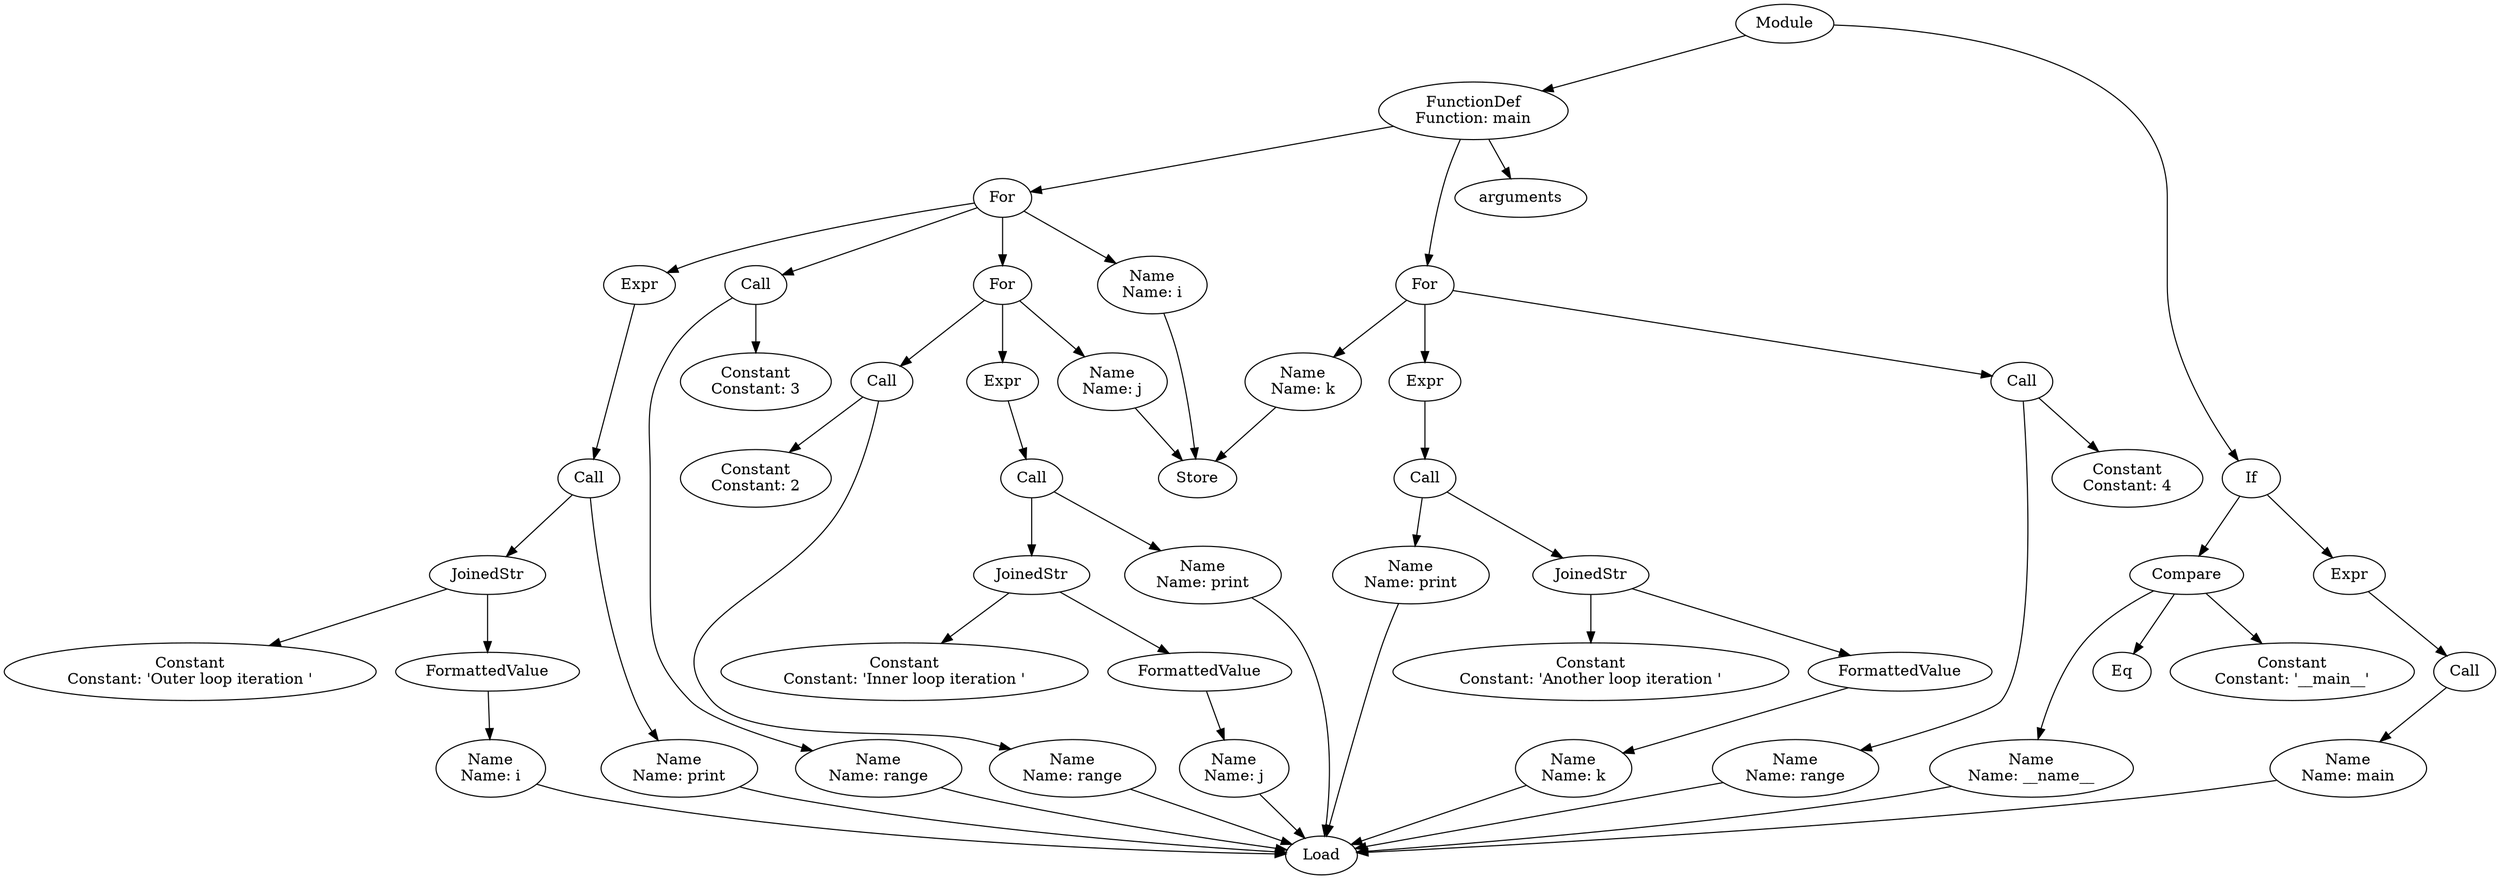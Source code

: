 digraph AST {
	"1730208856096" [label = "Module"]
	"1730208856096" -> "1730208856624"
	"1730208856096" -> "1730208855856"
	"1730208856624" [label = "FunctionDef
Function: main"]
	"1730208856624" -> "1730208856576"
	"1730208856624" -> "1730208855616"
	"1730208856624" -> "1730208857920"
	"1730208856576" [label = "arguments"]
	"1730208855616" [label = "For"]
	"1730208855616" -> "1730208857872"
	"1730208855616" -> "1730208857968"
	"1730208855616" -> "1730212913664"
	"1730208855616" -> "1730212917216"
	"1730208857872" [label = "Name
Name: i"]
	"1730208857872" -> "1730212495424"
	"1730212495424" [label = "Store"]
	"1730208857968" [label = "Call"]
	"1730208857968" -> "1730212912704"
	"1730208857968" -> "1730212913760"
	"1730212912704" [label = "Name
Name: range"]
	"1730212912704" -> "1730212495520"
	"1730212495520" [label = "Load"]
	"1730212913760" [label = "Constant
Constant: 3"]
	"1730212913664" [label = "Expr"]
	"1730212913664" -> "1730212915152"
	"1730212915152" [label = "Call"]
	"1730212915152" -> "1730212915632"
	"1730212915152" -> "1730212915728"
	"1730212915632" [label = "Name
Name: print"]
	"1730212915632" -> "1730212495520"
	"1730212495520" [label = "Load"]
	"1730212915728" [label = "JoinedStr"]
	"1730212915728" -> "1730212916064"
	"1730212915728" -> "1730212916112"
	"1730212916064" [label = "Constant
Constant: 'Outer loop iteration '"]
	"1730212916112" [label = "FormattedValue"]
	"1730212916112" -> "1730212916304"
	"1730212916304" [label = "Name
Name: i"]
	"1730212916304" -> "1730212495520"
	"1730212495520" [label = "Load"]
	"1730212917216" [label = "For"]
	"1730212917216" -> "1730212918608"
	"1730212917216" -> "1730212918944"
	"1730212917216" -> "1730213320384"
	"1730212918608" [label = "Name
Name: j"]
	"1730212918608" -> "1730212495424"
	"1730212495424" [label = "Store"]
	"1730212918944" [label = "Call"]
	"1730212918944" -> "1730212920864"
	"1730212918944" -> "1730212905024"
	"1730212920864" [label = "Name
Name: range"]
	"1730212920864" -> "1730212495520"
	"1730212495520" [label = "Load"]
	"1730212905024" [label = "Constant
Constant: 2"]
	"1730213320384" [label = "Expr"]
	"1730213320384" -> "1730213320336"
	"1730213320336" [label = "Call"]
	"1730213320336" -> "1730213320288"
	"1730213320336" -> "1730213320240"
	"1730213320288" [label = "Name
Name: print"]
	"1730213320288" -> "1730212495520"
	"1730212495520" [label = "Load"]
	"1730213320240" [label = "JoinedStr"]
	"1730213320240" -> "1730213320192"
	"1730213320240" -> "1730213320144"
	"1730213320192" [label = "Constant
Constant: 'Inner loop iteration '"]
	"1730213320144" [label = "FormattedValue"]
	"1730213320144" -> "1730213320096"
	"1730213320096" [label = "Name
Name: j"]
	"1730213320096" -> "1730212495520"
	"1730212495520" [label = "Load"]
	"1730208857920" [label = "For"]
	"1730208857920" -> "1730212918848"
	"1730208857920" -> "1730213319952"
	"1730208857920" -> "1730213319808"
	"1730212918848" [label = "Name
Name: k"]
	"1730212918848" -> "1730212495424"
	"1730212495424" [label = "Store"]
	"1730213319952" [label = "Call"]
	"1730213319952" -> "1730213319904"
	"1730213319952" -> "1730213319856"
	"1730213319904" [label = "Name
Name: range"]
	"1730213319904" -> "1730212495520"
	"1730212495520" [label = "Load"]
	"1730213319856" [label = "Constant
Constant: 4"]
	"1730213319808" [label = "Expr"]
	"1730213319808" -> "1730213319760"
	"1730213319760" [label = "Call"]
	"1730213319760" -> "1730213319712"
	"1730213319760" -> "1730213319664"
	"1730213319712" [label = "Name
Name: print"]
	"1730213319712" -> "1730212495520"
	"1730212495520" [label = "Load"]
	"1730213319664" [label = "JoinedStr"]
	"1730213319664" -> "1730213319616"
	"1730213319664" -> "1730213319568"
	"1730213319616" [label = "Constant
Constant: 'Another loop iteration '"]
	"1730213319568" [label = "FormattedValue"]
	"1730213319568" -> "1730213319520"
	"1730213319520" [label = "Name
Name: k"]
	"1730213319520" -> "1730212495520"
	"1730212495520" [label = "Load"]
	"1730208855856" [label = "If"]
	"1730208855856" -> "1730213319376"
	"1730208855856" -> "1730213319184"
	"1730213319376" [label = "Compare"]
	"1730213319376" -> "1730213319328"
	"1730213319376" -> "1730212500320"
	"1730213319376" -> "1730213319232"
	"1730213319328" [label = "Name
Name: __name__"]
	"1730213319328" -> "1730212495520"
	"1730212495520" [label = "Load"]
	"1730212500320" [label = "Eq"]
	"1730213319232" [label = "Constant
Constant: '__main__'"]
	"1730213319184" [label = "Expr"]
	"1730213319184" -> "1730213319136"
	"1730213319136" [label = "Call"]
	"1730213319136" -> "1730213319088"
	"1730213319088" [label = "Name
Name: main"]
	"1730213319088" -> "1730212495520"
	"1730212495520" [label = "Load"]
}

